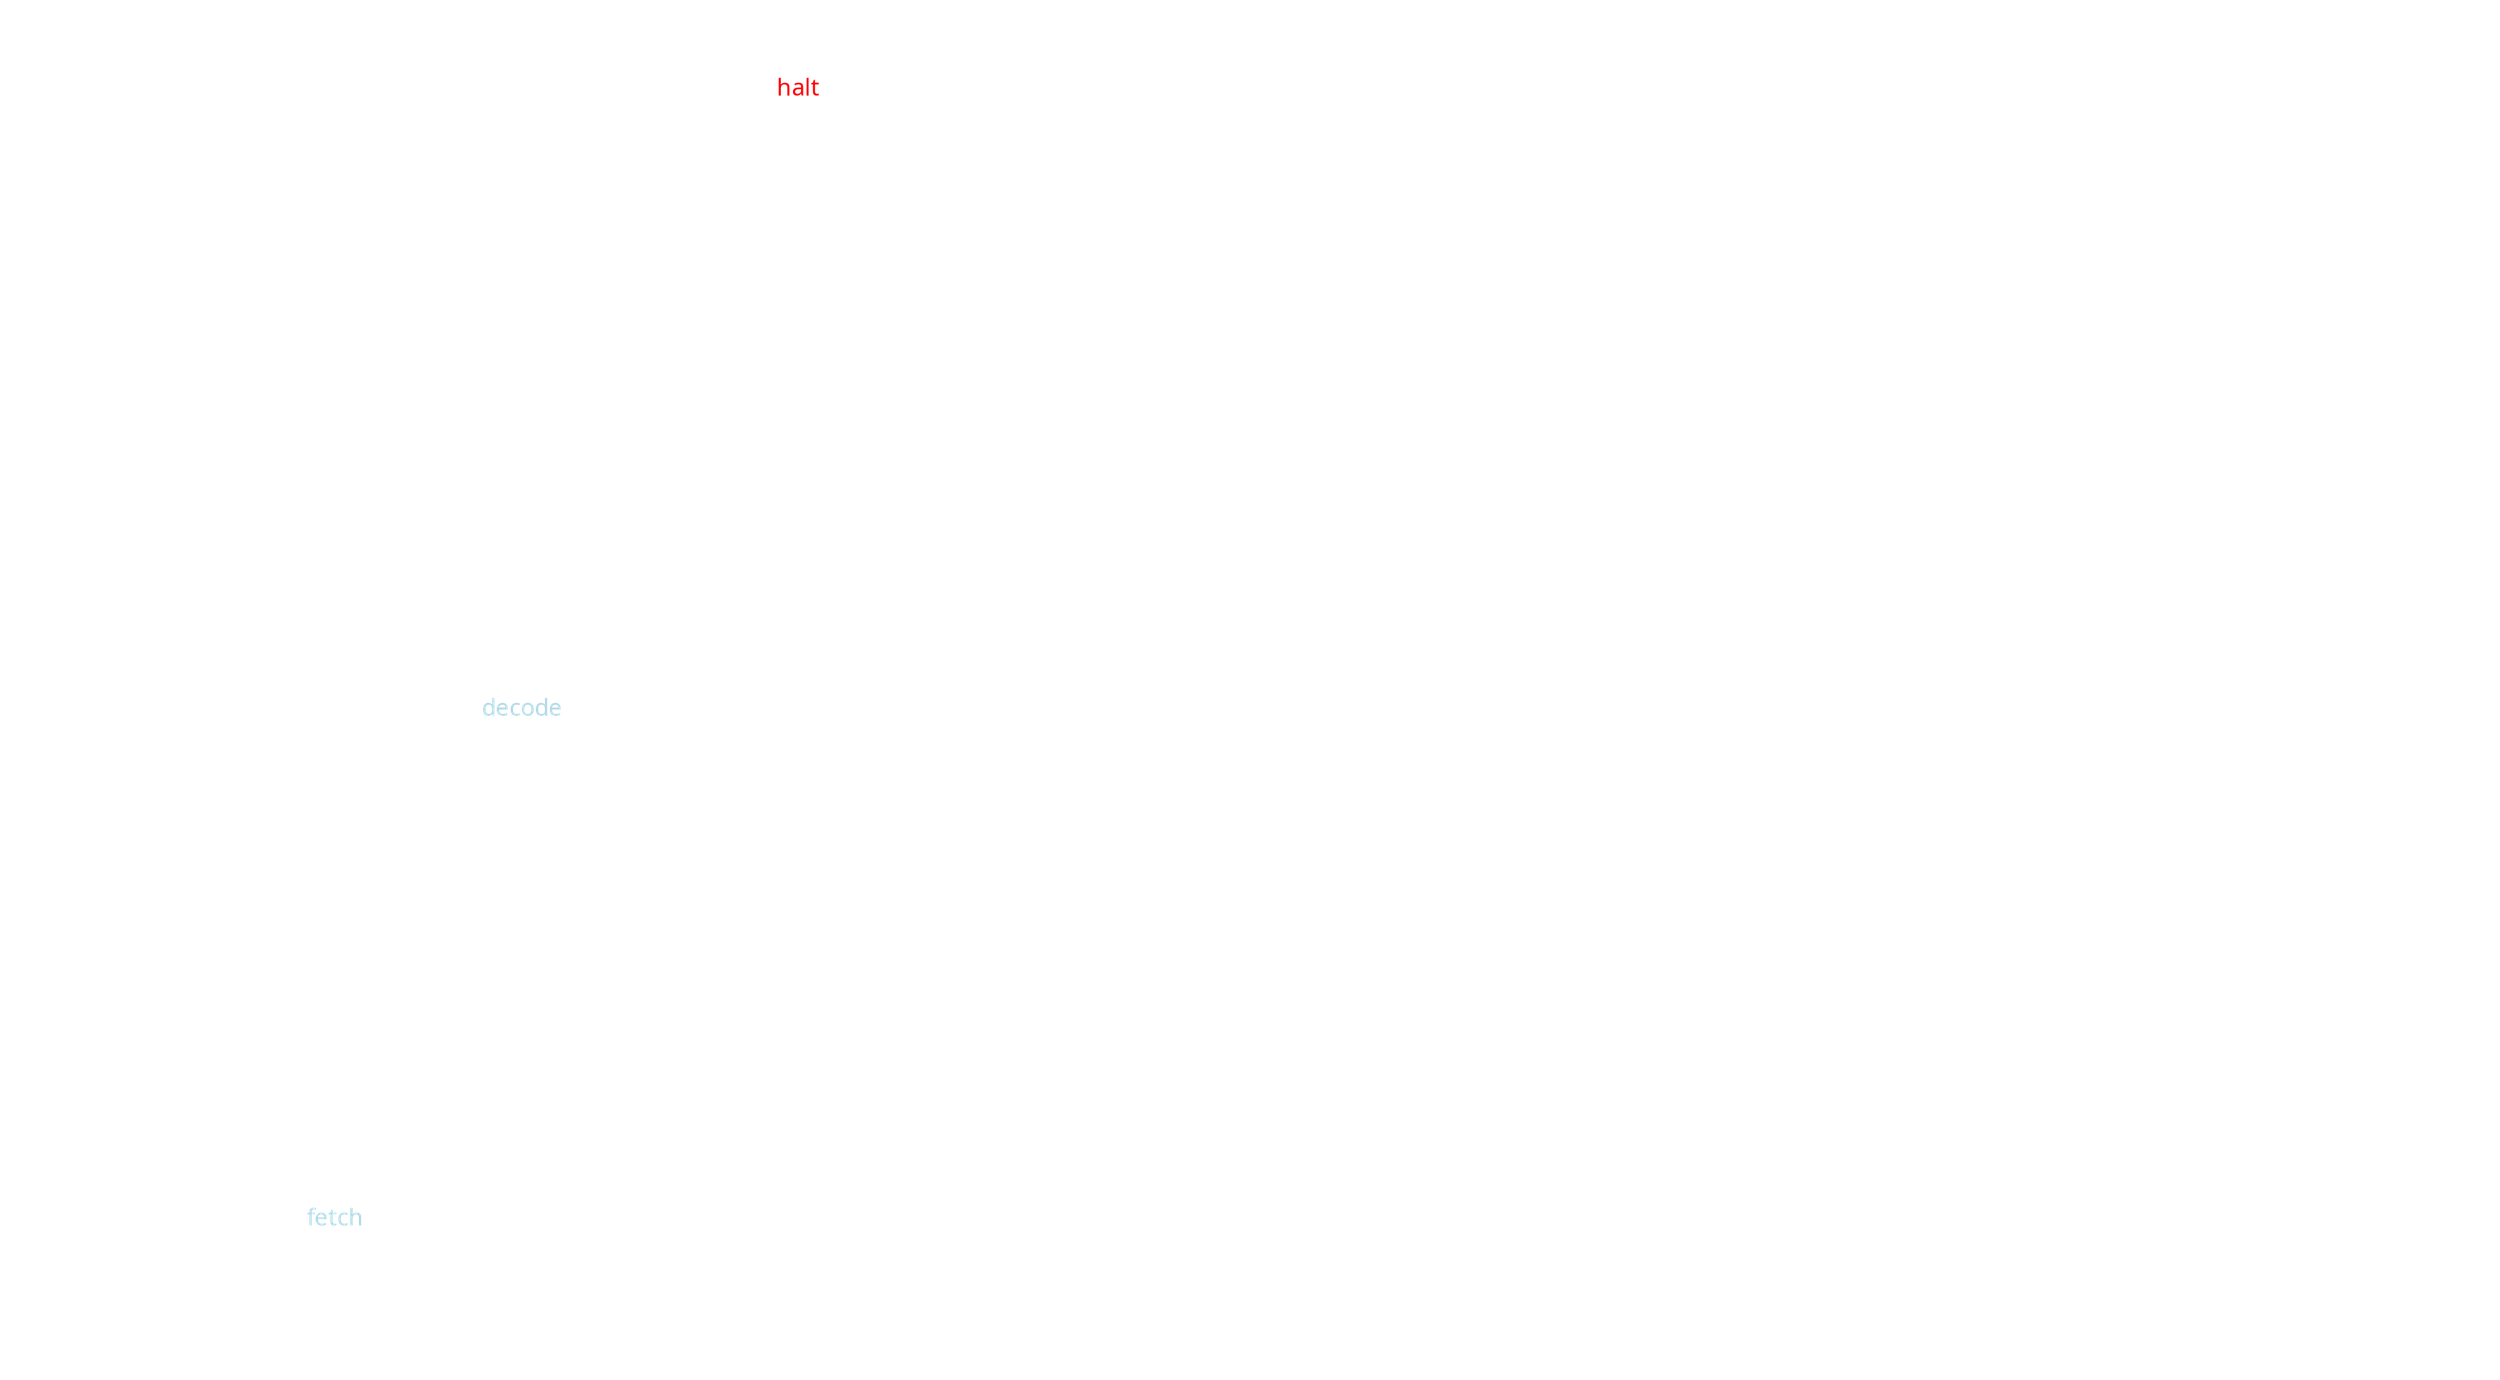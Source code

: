 digraph G {
  rankdir = "LR";
  compound = "true";
  bgcolor = "transparent";
  graph [fontname = "Handlee", fontcolor = "white", color = "white"];
  node [fontname = "Handlee", fontcolor = "white", color = "white"];
  edge [fontname = "Handlee", fontcolor = "white", color = "white"];

  startup [style = "invis"];
  idle;
  fetch [fontcolor = "lightblue"];
  decode [fontcolor = "lightblue"];
  startup -> idle [constraint = "false"];
  idle -> fetch [label = "EN = 1"];
  idle:s -> idle [label = "EN = 0"];
  fetch -> decode;
  fetch -> idle [label = "EN = 0"];
  
  halt [fontcolor = "red", shape = "doublecircle"];
  decode -> ex_inc_r [label = "+", constraint = "true"];
  decode -> ex_dec_r [label = "-", constraint = "true"];
  decode -> halt [label = "\\0", constraint = "true"];
  halt:e -> halt;
  decode -> ex_lmov[label = ">", constraint = "true"];
  decode -> ex_rmov[label = "<", constraint = "true"];
  decode -> ex_print_r [label = ".", constraint = "true"];
  decode -> ex_read_await [label = ",", constraint = "true"];
  decode -> ex_whilebeg_r [label = "[", constraint = "true"];
  decode -> ex_whileend_r [label = "]", constraint = "true"];
  decode -> ex_dobeg [label = "(", constraint = "true"];
  decode -> ex_doend [label = ")", constraint = "true"];
  decode -> ex_noop [label = "", constraint = "true"];
  
  ex_inc_r -> ex_inc_w;
  ex_dec_r -> ex_dec_w;
  ex_print_r -> ex_print_out;
  ex_print_out -> ex_print_out [label = "BUSY = 1"];
  ex_read_await -> ex_read_await [label = "VLD = 0"];
  ex_read_await -> ex_read_w [label = "VLD = 1"];
  ex_whilebeg_r -> ex_whilebeg_cmp;
  ex_whilebeg_cmp -> ex_whilebeg_jmp [label = "VAL = 0"];
  ex_whilebeg_jmp -> ex_whilebeg_skip;
  ex_whilebeg_skip -> ex_whilebeg_cnt;
  ex_whilebeg_cnt -> ex_whilebeg_jmp [label = "CNT ≠ 0"];
  ex_whileend_r -> ex_whileend_cmp;
  ex_whileend_cmp -> ex_whileend_jmp [label = "VAL ≠ 0"];
  ex_whileend_jmp -> ex_whileend_ret;
  ex_whileend_ret -> ex_whileend_cnt;
  ex_whileend_cnt -> ex_whileend_jmp [label = "CNT ≠ 0"];

  subgraph cluster_execution {
    ex_inc_r,
    ex_inc_w,
    ex_dec_r,
    ex_dec_w,
    ex_lmov,
    ex_rmov,
    ex_print_r,
    ex_print_out,
    ex_read_await,
    ex_read_w;
    ex_whilebeg_r,
    ex_whilebeg_cmp,
    ex_whilebeg_jmp,
    ex_whilebeg_skip,
    ex_whilebeg_cnt,
    ex_whileend_r,
    ex_whileend_cmp,
    ex_whileend_jmp,
    ex_whileend_ret,
    ex_whileend_cnt,
    ex_dobeg,
    ex_doend,
    ex_noop
    endarrow [style = "invis"]
  }
  
  ex_noop -> endarrow [style = "invis"]
  endarrow:s -> fetch [ltail = "cluster_execution"];
}

